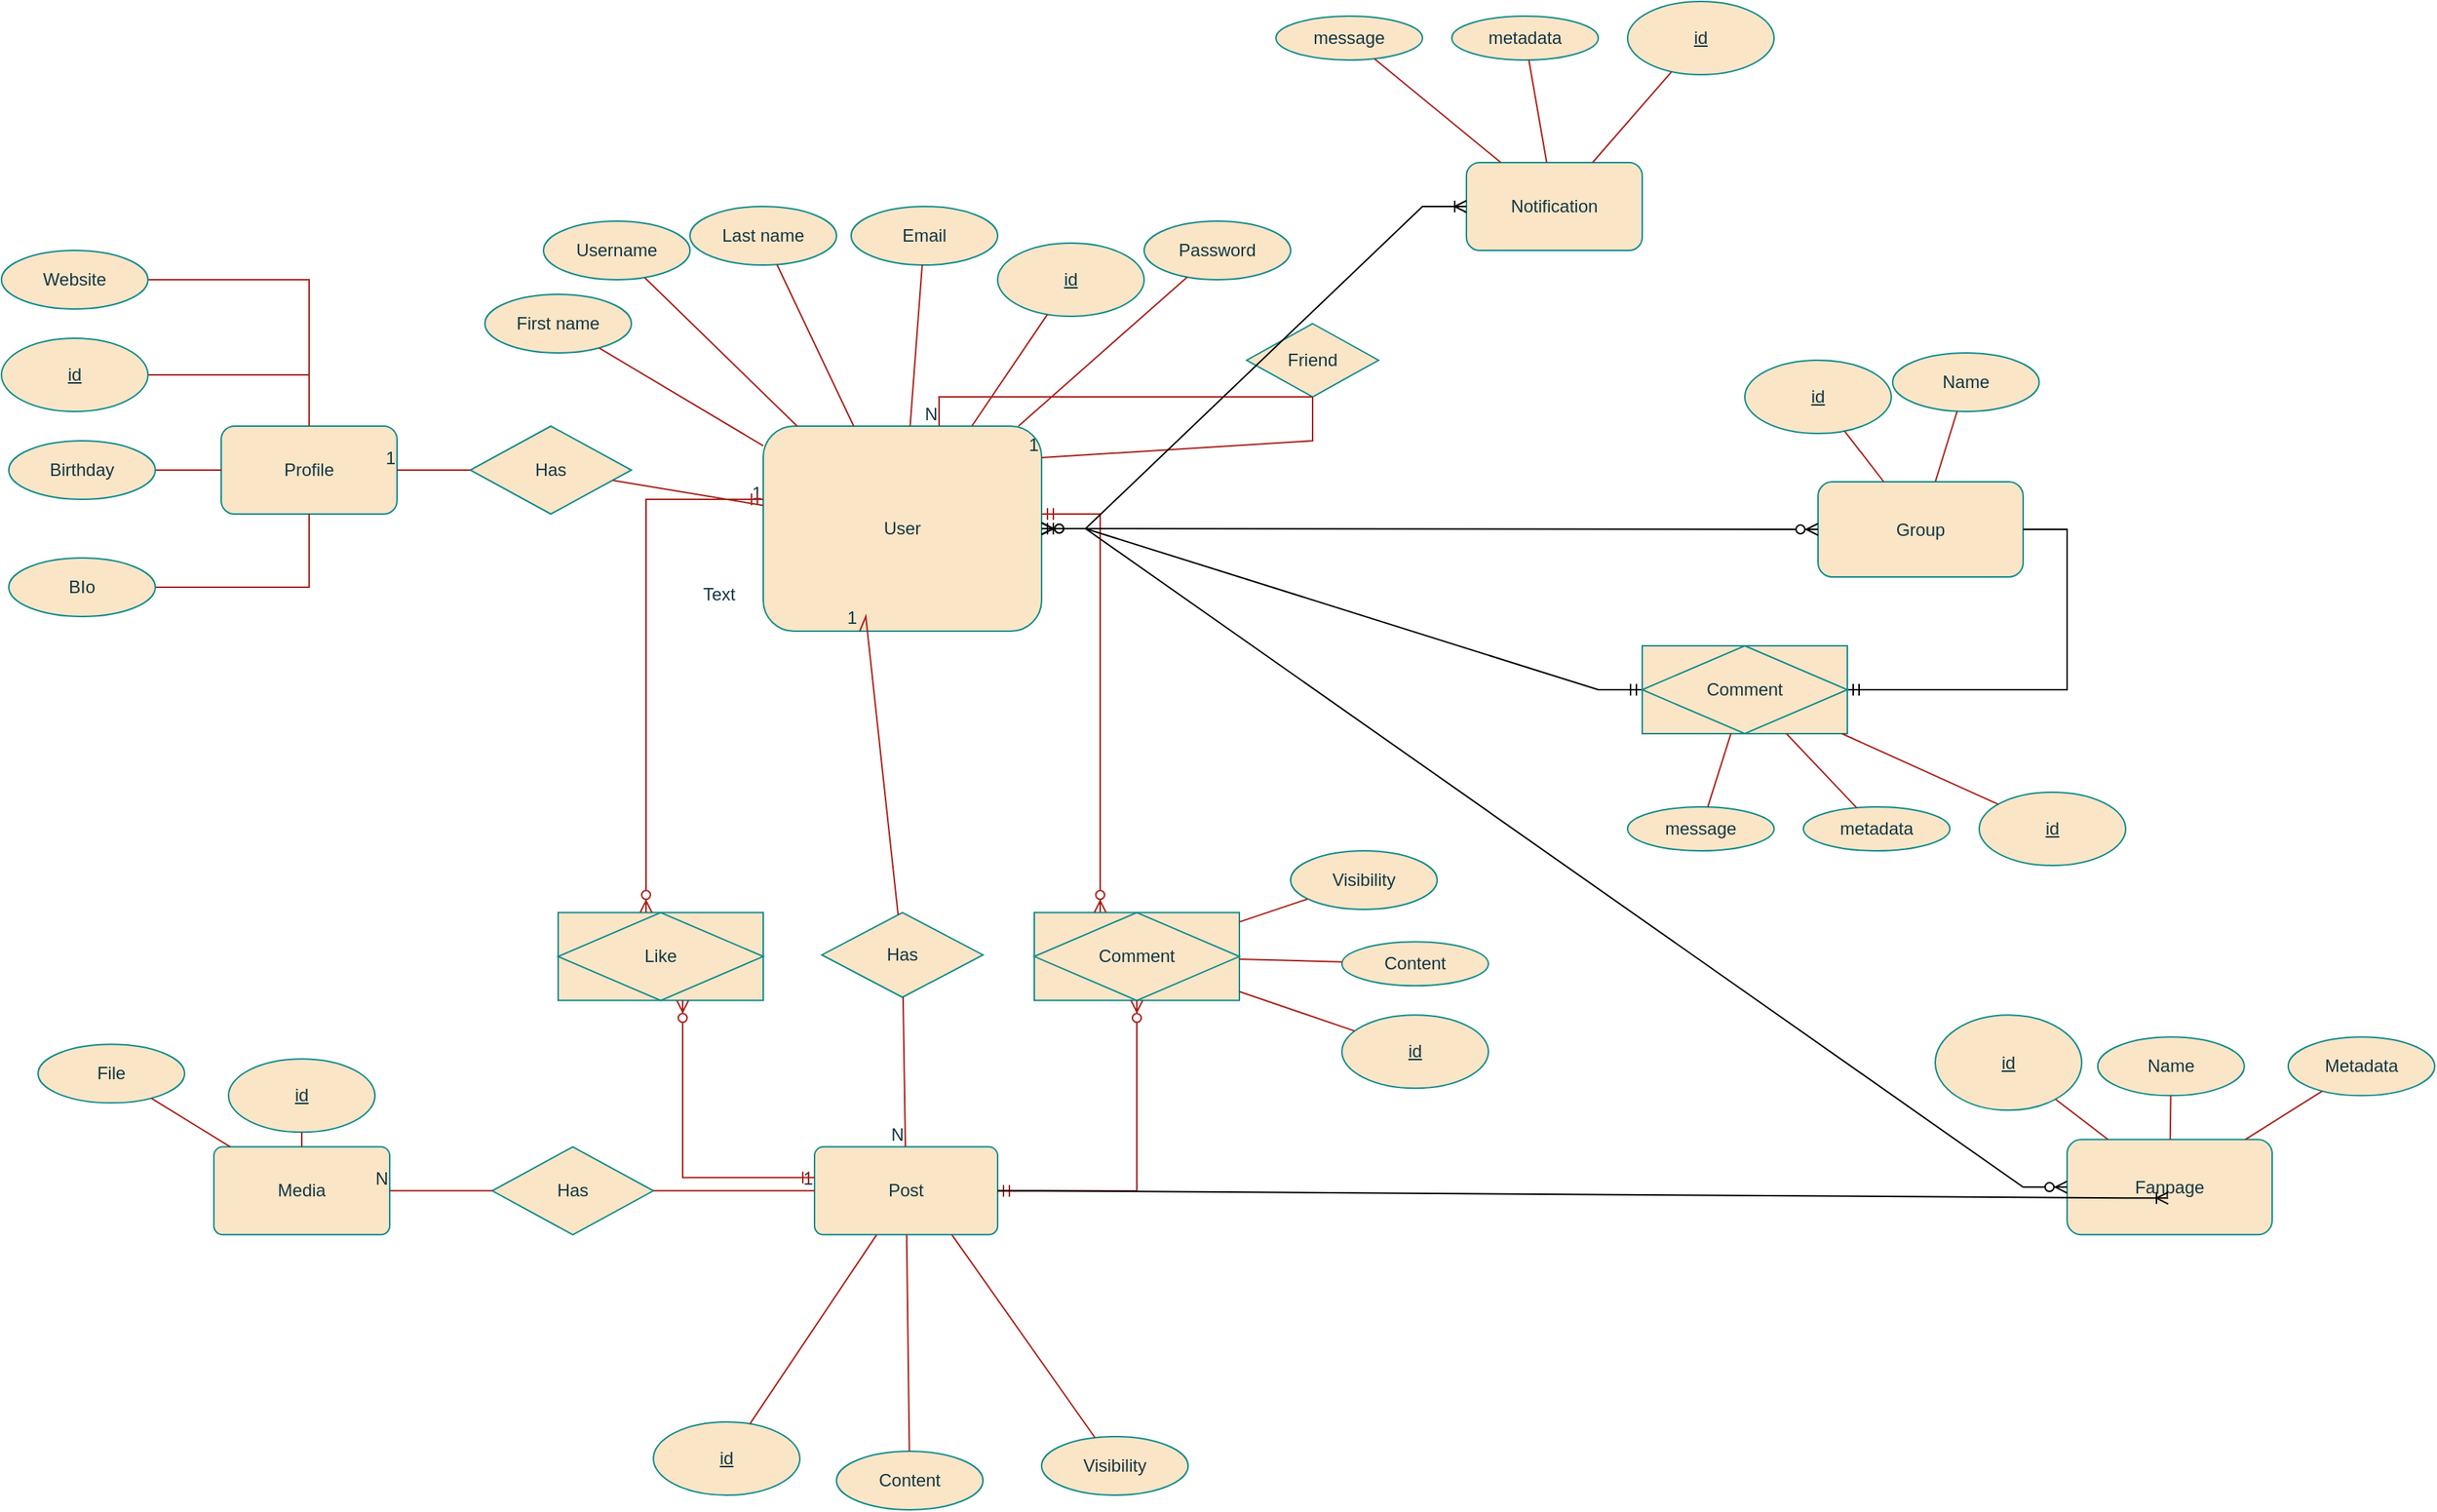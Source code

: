 <mxfile version="24.7.1" type="github">
  <diagram name="Page-1" id="OyyAvdcgK5_7pgf5Ddxh">
    <mxGraphModel dx="1720" dy="751" grid="1" gridSize="10" guides="1" tooltips="1" connect="1" arrows="1" fold="1" page="1" pageScale="1" pageWidth="850" pageHeight="1100" math="0" shadow="0">
      <root>
        <mxCell id="0" />
        <mxCell id="1" parent="0" />
        <mxCell id="GHodZ8dbwmzNHnV5Nrv1-1" value="User" style="rounded=1;whiteSpace=wrap;html=1;labelBackgroundColor=none;fillColor=#FAE5C7;strokeColor=#0F8B8D;fontColor=#143642;" parent="1" vertex="1">
          <mxGeometry x="890" y="480" width="190" height="140" as="geometry" />
        </mxCell>
        <mxCell id="GHodZ8dbwmzNHnV5Nrv1-5" value="Profile" style="rounded=1;whiteSpace=wrap;html=1;labelBackgroundColor=none;fillColor=#FAE5C7;strokeColor=#0F8B8D;fontColor=#143642;" parent="1" vertex="1">
          <mxGeometry x="520" y="480" width="120" height="60" as="geometry" />
        </mxCell>
        <mxCell id="GHodZ8dbwmzNHnV5Nrv1-9" value="Has" style="shape=rhombus;perimeter=rhombusPerimeter;whiteSpace=wrap;html=1;align=center;strokeWidth=1;labelBackgroundColor=none;fillColor=#FAE5C7;strokeColor=#0F8B8D;fontColor=#143642;" parent="1" vertex="1">
          <mxGeometry x="690" y="480" width="110" height="60" as="geometry" />
        </mxCell>
        <mxCell id="GHodZ8dbwmzNHnV5Nrv1-17" value="Post" style="rounded=1;arcSize=10;whiteSpace=wrap;html=1;align=center;labelBackgroundColor=none;fillColor=#FAE5C7;strokeColor=#0F8B8D;fontColor=#143642;" parent="1" vertex="1">
          <mxGeometry x="925" y="972.16" width="125" height="60" as="geometry" />
        </mxCell>
        <mxCell id="GHodZ8dbwmzNHnV5Nrv1-18" value="Has" style="shape=rhombus;perimeter=rhombusPerimeter;whiteSpace=wrap;html=1;align=center;strokeWidth=1;labelBackgroundColor=none;fillColor=#FAE5C7;strokeColor=#0F8B8D;fontColor=#143642;" parent="1" vertex="1">
          <mxGeometry x="930" y="812.16" width="110" height="57.84" as="geometry" />
        </mxCell>
        <mxCell id="GHodZ8dbwmzNHnV5Nrv1-19" value="" style="endArrow=none;html=1;rounded=0;labelBackgroundColor=none;strokeColor=#A8201A;fontColor=default;" parent="1" source="GHodZ8dbwmzNHnV5Nrv1-18" target="GHodZ8dbwmzNHnV5Nrv1-1" edge="1">
          <mxGeometry relative="1" as="geometry">
            <mxPoint x="810" y="660" as="sourcePoint" />
            <mxPoint x="970" y="660" as="targetPoint" />
            <Array as="points">
              <mxPoint x="960" y="610" />
            </Array>
          </mxGeometry>
        </mxCell>
        <mxCell id="GHodZ8dbwmzNHnV5Nrv1-20" value="1" style="resizable=0;html=1;whiteSpace=wrap;align=right;verticalAlign=bottom;labelBackgroundColor=none;fillColor=#FAE5C7;strokeColor=#0F8B8D;fontColor=#143642;" parent="GHodZ8dbwmzNHnV5Nrv1-19" connectable="0" vertex="1">
          <mxGeometry x="1" relative="1" as="geometry" />
        </mxCell>
        <mxCell id="GHodZ8dbwmzNHnV5Nrv1-21" value="" style="endArrow=none;html=1;rounded=0;labelBackgroundColor=none;strokeColor=#A8201A;fontColor=default;" parent="1" source="GHodZ8dbwmzNHnV5Nrv1-9" target="GHodZ8dbwmzNHnV5Nrv1-1" edge="1">
          <mxGeometry relative="1" as="geometry">
            <mxPoint x="930" y="600" as="sourcePoint" />
            <mxPoint x="930" y="550" as="targetPoint" />
          </mxGeometry>
        </mxCell>
        <mxCell id="GHodZ8dbwmzNHnV5Nrv1-22" value="1" style="resizable=0;html=1;whiteSpace=wrap;align=right;verticalAlign=bottom;labelBackgroundColor=none;fillColor=#FAE5C7;strokeColor=#0F8B8D;fontColor=#143642;" parent="GHodZ8dbwmzNHnV5Nrv1-21" connectable="0" vertex="1">
          <mxGeometry x="1" relative="1" as="geometry" />
        </mxCell>
        <mxCell id="GHodZ8dbwmzNHnV5Nrv1-23" value="" style="endArrow=none;html=1;rounded=0;labelBackgroundColor=none;strokeColor=#A8201A;fontColor=default;" parent="1" source="GHodZ8dbwmzNHnV5Nrv1-9" target="GHodZ8dbwmzNHnV5Nrv1-5" edge="1">
          <mxGeometry relative="1" as="geometry">
            <mxPoint x="810" y="520" as="sourcePoint" />
            <mxPoint x="640" y="510" as="targetPoint" />
          </mxGeometry>
        </mxCell>
        <mxCell id="GHodZ8dbwmzNHnV5Nrv1-24" value="1" style="resizable=0;html=1;whiteSpace=wrap;align=right;verticalAlign=bottom;labelBackgroundColor=none;fillColor=#FAE5C7;strokeColor=#0F8B8D;fontColor=#143642;" parent="GHodZ8dbwmzNHnV5Nrv1-23" connectable="0" vertex="1">
          <mxGeometry x="1" relative="1" as="geometry" />
        </mxCell>
        <mxCell id="GHodZ8dbwmzNHnV5Nrv1-25" value="" style="endArrow=none;html=1;rounded=0;labelBackgroundColor=none;strokeColor=#A8201A;fontColor=default;" parent="1" source="GHodZ8dbwmzNHnV5Nrv1-18" target="GHodZ8dbwmzNHnV5Nrv1-17" edge="1">
          <mxGeometry relative="1" as="geometry">
            <mxPoint x="975" y="892.16" as="sourcePoint" />
            <mxPoint x="995" y="912.16" as="targetPoint" />
          </mxGeometry>
        </mxCell>
        <mxCell id="GHodZ8dbwmzNHnV5Nrv1-26" value="N" style="resizable=0;html=1;whiteSpace=wrap;align=right;verticalAlign=bottom;labelBackgroundColor=none;fillColor=#FAE5C7;strokeColor=#0F8B8D;fontColor=#143642;" parent="GHodZ8dbwmzNHnV5Nrv1-25" connectable="0" vertex="1">
          <mxGeometry x="1" relative="1" as="geometry" />
        </mxCell>
        <mxCell id="GHodZ8dbwmzNHnV5Nrv1-35" style="rounded=0;orthogonalLoop=1;jettySize=auto;html=1;strokeColor=none;labelBackgroundColor=none;fontColor=default;" parent="1" source="GHodZ8dbwmzNHnV5Nrv1-30" target="GHodZ8dbwmzNHnV5Nrv1-5" edge="1">
          <mxGeometry relative="1" as="geometry" />
        </mxCell>
        <mxCell id="GHodZ8dbwmzNHnV5Nrv1-36" style="edgeStyle=orthogonalEdgeStyle;rounded=0;orthogonalLoop=1;jettySize=auto;html=1;shape=link;strokeColor=none;labelBackgroundColor=none;fontColor=default;" parent="1" source="GHodZ8dbwmzNHnV5Nrv1-30" target="GHodZ8dbwmzNHnV5Nrv1-5" edge="1">
          <mxGeometry relative="1" as="geometry" />
        </mxCell>
        <mxCell id="GHodZ8dbwmzNHnV5Nrv1-37" style="edgeStyle=orthogonalEdgeStyle;rounded=0;orthogonalLoop=1;jettySize=auto;html=1;curved=0;endArrow=none;endFill=0;labelBackgroundColor=none;strokeColor=#A8201A;fontColor=default;" parent="1" source="GHodZ8dbwmzNHnV5Nrv1-30" target="GHodZ8dbwmzNHnV5Nrv1-5" edge="1">
          <mxGeometry relative="1" as="geometry" />
        </mxCell>
        <mxCell id="GHodZ8dbwmzNHnV5Nrv1-30" value="Website" style="ellipse;whiteSpace=wrap;html=1;align=center;labelBackgroundColor=none;fillColor=#FAE5C7;strokeColor=#0F8B8D;fontColor=#143642;" parent="1" vertex="1">
          <mxGeometry x="370" y="360" width="100" height="40" as="geometry" />
        </mxCell>
        <mxCell id="GHodZ8dbwmzNHnV5Nrv1-41" style="edgeStyle=orthogonalEdgeStyle;rounded=0;orthogonalLoop=1;jettySize=auto;html=1;endArrow=none;endFill=0;labelBackgroundColor=none;strokeColor=#A8201A;fontColor=default;" parent="1" source="GHodZ8dbwmzNHnV5Nrv1-32" target="GHodZ8dbwmzNHnV5Nrv1-5" edge="1">
          <mxGeometry relative="1" as="geometry" />
        </mxCell>
        <mxCell id="GHodZ8dbwmzNHnV5Nrv1-32" value="BIo" style="ellipse;whiteSpace=wrap;html=1;align=center;labelBackgroundColor=none;fillColor=#FAE5C7;strokeColor=#0F8B8D;fontColor=#143642;" parent="1" vertex="1">
          <mxGeometry x="375" y="570" width="100" height="40" as="geometry" />
        </mxCell>
        <mxCell id="GHodZ8dbwmzNHnV5Nrv1-43" style="edgeStyle=orthogonalEdgeStyle;rounded=0;orthogonalLoop=1;jettySize=auto;html=1;endArrow=none;endFill=0;labelBackgroundColor=none;strokeColor=#A8201A;fontColor=default;" parent="1" source="GHodZ8dbwmzNHnV5Nrv1-33" target="GHodZ8dbwmzNHnV5Nrv1-5" edge="1">
          <mxGeometry relative="1" as="geometry" />
        </mxCell>
        <mxCell id="GHodZ8dbwmzNHnV5Nrv1-33" value="id" style="ellipse;whiteSpace=wrap;html=1;align=center;fontStyle=4;labelBackgroundColor=none;fillColor=#FAE5C7;strokeColor=#0F8B8D;fontColor=#143642;" parent="1" vertex="1">
          <mxGeometry x="370" y="420" width="100" height="50" as="geometry" />
        </mxCell>
        <mxCell id="GHodZ8dbwmzNHnV5Nrv1-40" style="edgeStyle=orthogonalEdgeStyle;rounded=0;orthogonalLoop=1;jettySize=auto;html=1;endArrow=none;endFill=0;labelBackgroundColor=none;strokeColor=#A8201A;fontColor=default;" parent="1" source="GHodZ8dbwmzNHnV5Nrv1-39" target="GHodZ8dbwmzNHnV5Nrv1-5" edge="1">
          <mxGeometry relative="1" as="geometry" />
        </mxCell>
        <mxCell id="GHodZ8dbwmzNHnV5Nrv1-39" value="Birthday" style="ellipse;whiteSpace=wrap;html=1;align=center;labelBackgroundColor=none;fillColor=#FAE5C7;strokeColor=#0F8B8D;fontColor=#143642;" parent="1" vertex="1">
          <mxGeometry x="375" y="490" width="100" height="40" as="geometry" />
        </mxCell>
        <mxCell id="GHodZ8dbwmzNHnV5Nrv1-45" value="Friend" style="shape=rhombus;perimeter=rhombusPerimeter;whiteSpace=wrap;html=1;align=center;strokeWidth=1;labelBackgroundColor=none;fillColor=#FAE5C7;strokeColor=#0F8B8D;fontColor=#143642;" parent="1" vertex="1">
          <mxGeometry x="1220" y="410" width="90" height="50" as="geometry" />
        </mxCell>
        <mxCell id="GHodZ8dbwmzNHnV5Nrv1-46" value="" style="endArrow=none;html=1;rounded=0;labelBackgroundColor=none;strokeColor=#A8201A;fontColor=default;entryX=1;entryY=0.154;entryDx=0;entryDy=0;entryPerimeter=0;" parent="1" source="GHodZ8dbwmzNHnV5Nrv1-45" target="GHodZ8dbwmzNHnV5Nrv1-1" edge="1">
          <mxGeometry relative="1" as="geometry">
            <mxPoint x="1110" y="340" as="sourcePoint" />
            <mxPoint x="930" y="550" as="targetPoint" />
            <Array as="points">
              <mxPoint x="1265" y="490" />
            </Array>
          </mxGeometry>
        </mxCell>
        <mxCell id="GHodZ8dbwmzNHnV5Nrv1-47" value="1" style="resizable=0;html=1;whiteSpace=wrap;align=right;verticalAlign=bottom;labelBackgroundColor=none;fillColor=#FAE5C7;strokeColor=#0F8B8D;fontColor=#143642;" parent="GHodZ8dbwmzNHnV5Nrv1-46" connectable="0" vertex="1">
          <mxGeometry x="1" relative="1" as="geometry" />
        </mxCell>
        <mxCell id="GHodZ8dbwmzNHnV5Nrv1-50" value="" style="endArrow=none;html=1;rounded=0;labelBackgroundColor=none;strokeColor=#A8201A;fontColor=default;edgeStyle=elbowEdgeStyle;" parent="1" source="GHodZ8dbwmzNHnV5Nrv1-45" target="GHodZ8dbwmzNHnV5Nrv1-1" edge="1">
          <mxGeometry relative="1" as="geometry">
            <mxPoint x="930" y="660" as="sourcePoint" />
            <mxPoint x="1060" y="530" as="targetPoint" />
            <Array as="points">
              <mxPoint x="1010" y="460" />
            </Array>
          </mxGeometry>
        </mxCell>
        <mxCell id="GHodZ8dbwmzNHnV5Nrv1-51" value="N" style="resizable=0;html=1;whiteSpace=wrap;align=right;verticalAlign=bottom;labelBackgroundColor=none;fillColor=#FAE5C7;strokeColor=#0F8B8D;fontColor=#143642;" parent="GHodZ8dbwmzNHnV5Nrv1-50" connectable="0" vertex="1">
          <mxGeometry x="1" relative="1" as="geometry" />
        </mxCell>
        <mxCell id="GHodZ8dbwmzNHnV5Nrv1-52" value="Email" style="ellipse;whiteSpace=wrap;html=1;align=center;labelBackgroundColor=none;fillColor=#FAE5C7;strokeColor=#0F8B8D;fontColor=#143642;" parent="1" vertex="1">
          <mxGeometry x="950" y="330" width="100" height="40" as="geometry" />
        </mxCell>
        <mxCell id="GHodZ8dbwmzNHnV5Nrv1-53" value="id" style="ellipse;whiteSpace=wrap;html=1;align=center;fontStyle=4;labelBackgroundColor=none;fillColor=#FAE5C7;strokeColor=#0F8B8D;fontColor=#143642;" parent="1" vertex="1">
          <mxGeometry x="1050" y="355" width="100" height="50" as="geometry" />
        </mxCell>
        <mxCell id="GHodZ8dbwmzNHnV5Nrv1-54" value="Username" style="ellipse;whiteSpace=wrap;html=1;align=center;labelBackgroundColor=none;fillColor=#FAE5C7;strokeColor=#0F8B8D;fontColor=#143642;" parent="1" vertex="1">
          <mxGeometry x="740" y="340" width="100" height="40" as="geometry" />
        </mxCell>
        <mxCell id="GHodZ8dbwmzNHnV5Nrv1-57" value="Last name" style="ellipse;whiteSpace=wrap;html=1;align=center;labelBackgroundColor=none;fillColor=#FAE5C7;strokeColor=#0F8B8D;fontColor=#143642;" parent="1" vertex="1">
          <mxGeometry x="840" y="330" width="100" height="40" as="geometry" />
        </mxCell>
        <mxCell id="GHodZ8dbwmzNHnV5Nrv1-58" value="First name" style="ellipse;whiteSpace=wrap;html=1;align=center;labelBackgroundColor=none;fillColor=#FAE5C7;strokeColor=#0F8B8D;fontColor=#143642;" parent="1" vertex="1">
          <mxGeometry x="700" y="390" width="100" height="40" as="geometry" />
        </mxCell>
        <mxCell id="GHodZ8dbwmzNHnV5Nrv1-59" value="Password" style="ellipse;whiteSpace=wrap;html=1;align=center;labelBackgroundColor=none;fillColor=#FAE5C7;strokeColor=#0F8B8D;fontColor=#143642;" parent="1" vertex="1">
          <mxGeometry x="1150" y="340" width="100" height="40" as="geometry" />
        </mxCell>
        <mxCell id="GHodZ8dbwmzNHnV5Nrv1-61" value="" style="endArrow=none;html=1;rounded=0;strokeColor=#A8201A;fontColor=#143642;fillColor=#FAE5C7;" parent="1" source="GHodZ8dbwmzNHnV5Nrv1-1" target="GHodZ8dbwmzNHnV5Nrv1-59" edge="1">
          <mxGeometry relative="1" as="geometry">
            <mxPoint x="780" y="580" as="sourcePoint" />
            <mxPoint x="940" y="580" as="targetPoint" />
          </mxGeometry>
        </mxCell>
        <mxCell id="GHodZ8dbwmzNHnV5Nrv1-62" value="" style="endArrow=none;html=1;rounded=0;strokeColor=#A8201A;fontColor=#143642;fillColor=#FAE5C7;" parent="1" source="GHodZ8dbwmzNHnV5Nrv1-1" target="GHodZ8dbwmzNHnV5Nrv1-53" edge="1">
          <mxGeometry relative="1" as="geometry">
            <mxPoint x="1008" y="490" as="sourcePoint" />
            <mxPoint x="1030" y="360" as="targetPoint" />
          </mxGeometry>
        </mxCell>
        <mxCell id="GHodZ8dbwmzNHnV5Nrv1-63" value="" style="endArrow=none;html=1;rounded=0;strokeColor=#A8201A;fontColor=#143642;fillColor=#FAE5C7;" parent="1" source="GHodZ8dbwmzNHnV5Nrv1-1" target="GHodZ8dbwmzNHnV5Nrv1-57" edge="1">
          <mxGeometry relative="1" as="geometry">
            <mxPoint x="982" y="490" as="sourcePoint" />
            <mxPoint x="1021" y="385" as="targetPoint" />
          </mxGeometry>
        </mxCell>
        <mxCell id="GHodZ8dbwmzNHnV5Nrv1-64" value="" style="endArrow=none;html=1;rounded=0;strokeColor=#A8201A;fontColor=#143642;fillColor=#FAE5C7;" parent="1" source="GHodZ8dbwmzNHnV5Nrv1-1" target="GHodZ8dbwmzNHnV5Nrv1-52" edge="1">
          <mxGeometry relative="1" as="geometry">
            <mxPoint x="992" y="500" as="sourcePoint" />
            <mxPoint x="1031" y="395" as="targetPoint" />
          </mxGeometry>
        </mxCell>
        <mxCell id="GHodZ8dbwmzNHnV5Nrv1-65" value="" style="endArrow=none;html=1;rounded=0;strokeColor=#A8201A;fontColor=#143642;fillColor=#FAE5C7;" parent="1" source="GHodZ8dbwmzNHnV5Nrv1-1" target="GHodZ8dbwmzNHnV5Nrv1-54" edge="1">
          <mxGeometry relative="1" as="geometry">
            <mxPoint x="1002" y="510" as="sourcePoint" />
            <mxPoint x="1041" y="405" as="targetPoint" />
          </mxGeometry>
        </mxCell>
        <mxCell id="GHodZ8dbwmzNHnV5Nrv1-67" value="" style="endArrow=none;html=1;rounded=0;strokeColor=#A8201A;fontColor=#143642;fillColor=#FAE5C7;" parent="1" source="GHodZ8dbwmzNHnV5Nrv1-1" target="GHodZ8dbwmzNHnV5Nrv1-58" edge="1">
          <mxGeometry relative="1" as="geometry">
            <mxPoint x="938" y="490" as="sourcePoint" />
            <mxPoint x="758" y="309" as="targetPoint" />
          </mxGeometry>
        </mxCell>
        <mxCell id="GHodZ8dbwmzNHnV5Nrv1-68" value="id" style="ellipse;whiteSpace=wrap;html=1;align=center;fontStyle=4;labelBackgroundColor=none;fillColor=#FAE5C7;strokeColor=#0F8B8D;fontColor=#143642;" parent="1" vertex="1">
          <mxGeometry x="815" y="1160" width="100" height="50" as="geometry" />
        </mxCell>
        <mxCell id="GHodZ8dbwmzNHnV5Nrv1-69" value="" style="endArrow=none;html=1;rounded=0;strokeColor=#A8201A;fontColor=#143642;fillColor=#FAE5C7;" parent="1" source="GHodZ8dbwmzNHnV5Nrv1-17" target="GHodZ8dbwmzNHnV5Nrv1-68" edge="1">
          <mxGeometry relative="1" as="geometry">
            <mxPoint x="1029" y="742.16" as="sourcePoint" />
            <mxPoint x="900.457" y="1075.643" as="targetPoint" />
          </mxGeometry>
        </mxCell>
        <mxCell id="GHodZ8dbwmzNHnV5Nrv1-71" value="Content" style="ellipse;whiteSpace=wrap;html=1;align=center;labelBackgroundColor=none;fillColor=#FAE5C7;strokeColor=#0F8B8D;fontColor=#143642;" parent="1" vertex="1">
          <mxGeometry x="940" y="1180" width="100" height="40" as="geometry" />
        </mxCell>
        <mxCell id="GHodZ8dbwmzNHnV5Nrv1-72" value="Visibility" style="ellipse;whiteSpace=wrap;html=1;align=center;labelBackgroundColor=none;fillColor=#FAE5C7;strokeColor=#0F8B8D;fontColor=#143642;" parent="1" vertex="1">
          <mxGeometry x="1080" y="1170" width="100" height="40" as="geometry" />
        </mxCell>
        <mxCell id="GHodZ8dbwmzNHnV5Nrv1-73" value="Media" style="rounded=1;arcSize=10;whiteSpace=wrap;html=1;align=center;strokeColor=#0F8B8D;fontColor=#143642;fillColor=#FAE5C7;" parent="1" vertex="1">
          <mxGeometry x="515" y="972.16" width="120" height="60" as="geometry" />
        </mxCell>
        <mxCell id="GHodZ8dbwmzNHnV5Nrv1-75" value="Has" style="shape=rhombus;perimeter=rhombusPerimeter;whiteSpace=wrap;html=1;align=center;strokeWidth=1;labelBackgroundColor=none;fillColor=#FAE5C7;strokeColor=#0F8B8D;fontColor=#143642;" parent="1" vertex="1">
          <mxGeometry x="705" y="972.16" width="110" height="60" as="geometry" />
        </mxCell>
        <mxCell id="GHodZ8dbwmzNHnV5Nrv1-77" value="" style="endArrow=none;html=1;rounded=0;labelBackgroundColor=none;strokeColor=#A8201A;fontColor=default;" parent="1" source="GHodZ8dbwmzNHnV5Nrv1-75" target="GHodZ8dbwmzNHnV5Nrv1-17" edge="1">
          <mxGeometry relative="1" as="geometry">
            <mxPoint x="834" y="773.16" as="sourcePoint" />
            <mxPoint x="925" y="774.16" as="targetPoint" />
          </mxGeometry>
        </mxCell>
        <mxCell id="GHodZ8dbwmzNHnV5Nrv1-78" value="1" style="resizable=0;html=1;whiteSpace=wrap;align=right;verticalAlign=bottom;labelBackgroundColor=none;fillColor=#FAE5C7;strokeColor=#0F8B8D;fontColor=#143642;" parent="GHodZ8dbwmzNHnV5Nrv1-77" connectable="0" vertex="1">
          <mxGeometry x="1" relative="1" as="geometry" />
        </mxCell>
        <mxCell id="GHodZ8dbwmzNHnV5Nrv1-79" value="" style="endArrow=none;html=1;rounded=0;labelBackgroundColor=none;strokeColor=#A8201A;fontColor=default;" parent="1" source="GHodZ8dbwmzNHnV5Nrv1-75" target="GHodZ8dbwmzNHnV5Nrv1-73" edge="1">
          <mxGeometry relative="1" as="geometry">
            <mxPoint x="995" y="922.16" as="sourcePoint" />
            <mxPoint x="995" y="992.16" as="targetPoint" />
          </mxGeometry>
        </mxCell>
        <mxCell id="GHodZ8dbwmzNHnV5Nrv1-80" value="N" style="resizable=0;html=1;whiteSpace=wrap;align=right;verticalAlign=bottom;labelBackgroundColor=none;fillColor=#FAE5C7;strokeColor=#0F8B8D;fontColor=#143642;" parent="GHodZ8dbwmzNHnV5Nrv1-79" connectable="0" vertex="1">
          <mxGeometry x="1" relative="1" as="geometry" />
        </mxCell>
        <mxCell id="GHodZ8dbwmzNHnV5Nrv1-81" value="File" style="ellipse;whiteSpace=wrap;html=1;align=center;strokeColor=#0F8B8D;fontColor=#143642;fillColor=#FAE5C7;" parent="1" vertex="1">
          <mxGeometry x="395" y="902.16" width="100" height="40" as="geometry" />
        </mxCell>
        <mxCell id="GHodZ8dbwmzNHnV5Nrv1-83" value="" style="endArrow=none;html=1;rounded=0;strokeColor=#A8201A;fontColor=#143642;fillColor=#FAE5C7;" parent="1" source="GHodZ8dbwmzNHnV5Nrv1-73" target="GHodZ8dbwmzNHnV5Nrv1-81" edge="1">
          <mxGeometry relative="1" as="geometry">
            <mxPoint x="805" y="1062.16" as="sourcePoint" />
            <mxPoint x="493.21" y="953.673" as="targetPoint" />
          </mxGeometry>
        </mxCell>
        <mxCell id="GHodZ8dbwmzNHnV5Nrv1-86" value="id" style="ellipse;whiteSpace=wrap;html=1;align=center;fontStyle=4;labelBackgroundColor=none;fillColor=#FAE5C7;strokeColor=#0F8B8D;fontColor=#143642;" parent="1" vertex="1">
          <mxGeometry x="525" y="912.16" width="100" height="50" as="geometry" />
        </mxCell>
        <mxCell id="GHodZ8dbwmzNHnV5Nrv1-87" value="" style="endArrow=none;html=1;rounded=0;strokeColor=#A8201A;fontColor=#143642;fillColor=#FAE5C7;" parent="1" source="GHodZ8dbwmzNHnV5Nrv1-73" target="GHodZ8dbwmzNHnV5Nrv1-86" edge="1">
          <mxGeometry relative="1" as="geometry">
            <mxPoint x="700" y="992.16" as="sourcePoint" />
            <mxPoint x="588" y="862.16" as="targetPoint" />
          </mxGeometry>
        </mxCell>
        <mxCell id="GHodZ8dbwmzNHnV5Nrv1-89" value="" style="endArrow=none;html=1;rounded=0;strokeColor=#A8201A;fontColor=#143642;fillColor=#FAE5C7;entryX=0.75;entryY=1;entryDx=0;entryDy=0;" parent="1" source="GHodZ8dbwmzNHnV5Nrv1-72" target="GHodZ8dbwmzNHnV5Nrv1-17" edge="1">
          <mxGeometry relative="1" as="geometry">
            <mxPoint x="1082.916" y="1084.217" as="sourcePoint" />
            <mxPoint x="1050" y="1022.16" as="targetPoint" />
          </mxGeometry>
        </mxCell>
        <mxCell id="GHodZ8dbwmzNHnV5Nrv1-96" value="Comment" style="shape=associativeEntity;whiteSpace=wrap;html=1;align=center;strokeColor=#0F8B8D;fontColor=#143642;fillColor=#FAE5C7;" parent="1" vertex="1">
          <mxGeometry x="1075" y="812.16" width="140" height="60" as="geometry" />
        </mxCell>
        <mxCell id="GHodZ8dbwmzNHnV5Nrv1-105" value="" style="edgeStyle=orthogonalEdgeStyle;fontSize=12;html=1;endArrow=ERzeroToMany;startArrow=ERmandOne;rounded=0;strokeColor=#A8201A;fontColor=#143642;fillColor=#FAE5C7;" parent="1" source="GHodZ8dbwmzNHnV5Nrv1-1" target="GHodZ8dbwmzNHnV5Nrv1-96" edge="1">
          <mxGeometry width="100" height="100" relative="1" as="geometry">
            <mxPoint x="980" y="830" as="sourcePoint" />
            <mxPoint x="1080" y="730" as="targetPoint" />
            <Array as="points">
              <mxPoint x="1120" y="540" />
            </Array>
          </mxGeometry>
        </mxCell>
        <mxCell id="GHodZ8dbwmzNHnV5Nrv1-106" value="" style="edgeStyle=orthogonalEdgeStyle;fontSize=12;html=1;endArrow=ERzeroToMany;startArrow=ERmandOne;rounded=0;strokeColor=#A8201A;fontColor=#143642;fillColor=#FAE5C7;" parent="1" source="GHodZ8dbwmzNHnV5Nrv1-17" target="GHodZ8dbwmzNHnV5Nrv1-96" edge="1">
          <mxGeometry width="100" height="100" relative="1" as="geometry">
            <mxPoint x="1215" y="1102.16" as="sourcePoint" />
            <mxPoint x="1280" y="892.16" as="targetPoint" />
          </mxGeometry>
        </mxCell>
        <mxCell id="GHodZ8dbwmzNHnV5Nrv1-107" value="Visibility" style="ellipse;whiteSpace=wrap;html=1;align=center;labelBackgroundColor=none;fillColor=#FAE5C7;strokeColor=#0F8B8D;fontColor=#143642;" parent="1" vertex="1">
          <mxGeometry x="1250" y="770" width="100" height="40" as="geometry" />
        </mxCell>
        <mxCell id="GHodZ8dbwmzNHnV5Nrv1-108" value="Content" style="ellipse;whiteSpace=wrap;html=1;align=center;labelBackgroundColor=none;fillColor=#FAE5C7;strokeColor=#0F8B8D;fontColor=#143642;" parent="1" vertex="1">
          <mxGeometry x="1285" y="832.16" width="100" height="30" as="geometry" />
        </mxCell>
        <mxCell id="GHodZ8dbwmzNHnV5Nrv1-109" value="id" style="ellipse;whiteSpace=wrap;html=1;align=center;fontStyle=4;labelBackgroundColor=none;fillColor=#FAE5C7;strokeColor=#0F8B8D;fontColor=#143642;" parent="1" vertex="1">
          <mxGeometry x="1285" y="882.16" width="100" height="50" as="geometry" />
        </mxCell>
        <mxCell id="GHodZ8dbwmzNHnV5Nrv1-110" value="" style="endArrow=none;html=1;rounded=0;strokeColor=#A8201A;fontColor=#143642;fillColor=#FAE5C7;" parent="1" source="GHodZ8dbwmzNHnV5Nrv1-96" target="GHodZ8dbwmzNHnV5Nrv1-109" edge="1">
          <mxGeometry relative="1" as="geometry">
            <mxPoint x="962" y="1042.16" as="sourcePoint" />
            <mxPoint x="910" y="1085.16" as="targetPoint" />
          </mxGeometry>
        </mxCell>
        <mxCell id="GHodZ8dbwmzNHnV5Nrv1-111" value="" style="endArrow=none;html=1;rounded=0;strokeColor=#A8201A;fontColor=#143642;fillColor=#FAE5C7;" parent="1" source="GHodZ8dbwmzNHnV5Nrv1-96" target="GHodZ8dbwmzNHnV5Nrv1-108" edge="1">
          <mxGeometry relative="1" as="geometry">
            <mxPoint x="1219" y="882.16" as="sourcePoint" />
            <mxPoint x="1299" y="920.16" as="targetPoint" />
          </mxGeometry>
        </mxCell>
        <mxCell id="GHodZ8dbwmzNHnV5Nrv1-112" style="edgeStyle=orthogonalEdgeStyle;rounded=0;orthogonalLoop=1;jettySize=auto;html=1;exitX=0.5;exitY=1;exitDx=0;exitDy=0;strokeColor=#A8201A;fontColor=#143642;fillColor=#FAE5C7;" parent="1" source="GHodZ8dbwmzNHnV5Nrv1-108" target="GHodZ8dbwmzNHnV5Nrv1-108" edge="1">
          <mxGeometry relative="1" as="geometry" />
        </mxCell>
        <mxCell id="GHodZ8dbwmzNHnV5Nrv1-113" value="" style="endArrow=none;html=1;rounded=0;strokeColor=#A8201A;fontColor=#143642;fillColor=#FAE5C7;" parent="1" source="GHodZ8dbwmzNHnV5Nrv1-96" target="GHodZ8dbwmzNHnV5Nrv1-107" edge="1">
          <mxGeometry relative="1" as="geometry">
            <mxPoint x="1219" y="792.16" as="sourcePoint" />
            <mxPoint x="1312.385" y="709.997" as="targetPoint" />
          </mxGeometry>
        </mxCell>
        <mxCell id="GHodZ8dbwmzNHnV5Nrv1-114" value="Like" style="shape=associativeEntity;whiteSpace=wrap;html=1;align=center;strokeColor=#0F8B8D;fontColor=#143642;fillColor=#FAE5C7;" parent="1" vertex="1">
          <mxGeometry x="750" y="812.16" width="140" height="60" as="geometry" />
        </mxCell>
        <mxCell id="GHodZ8dbwmzNHnV5Nrv1-115" value="" style="edgeStyle=orthogonalEdgeStyle;fontSize=12;html=1;endArrow=ERzeroToMany;startArrow=ERmandOne;rounded=0;strokeColor=#A8201A;fontColor=#143642;fillColor=#FAE5C7;" parent="1" source="GHodZ8dbwmzNHnV5Nrv1-1" target="GHodZ8dbwmzNHnV5Nrv1-114" edge="1">
          <mxGeometry width="100" height="100" relative="1" as="geometry">
            <mxPoint x="1040" y="550" as="sourcePoint" />
            <mxPoint x="1130" y="680" as="targetPoint" />
            <Array as="points">
              <mxPoint x="810" y="530" />
            </Array>
          </mxGeometry>
        </mxCell>
        <mxCell id="GHodZ8dbwmzNHnV5Nrv1-116" value="" style="edgeStyle=orthogonalEdgeStyle;fontSize=12;html=1;endArrow=ERzeroToMany;startArrow=ERmandOne;rounded=0;strokeColor=#A8201A;fontColor=#143642;fillColor=#FAE5C7;" parent="1" source="GHodZ8dbwmzNHnV5Nrv1-17" target="GHodZ8dbwmzNHnV5Nrv1-114" edge="1">
          <mxGeometry width="100" height="100" relative="1" as="geometry">
            <mxPoint x="925" y="991.66" as="sourcePoint" />
            <mxPoint x="830" y="821.66" as="targetPoint" />
            <Array as="points">
              <mxPoint x="835" y="993.16" />
            </Array>
          </mxGeometry>
        </mxCell>
        <mxCell id="GHodZ8dbwmzNHnV5Nrv1-119" value="Text" style="text;html=1;align=center;verticalAlign=middle;whiteSpace=wrap;rounded=0;fontColor=#143642;" parent="1" vertex="1">
          <mxGeometry x="830" y="580" width="60" height="30" as="geometry" />
        </mxCell>
        <mxCell id="jc99RZeMaBf-rjobbobk-1" value="Group" style="rounded=1;whiteSpace=wrap;html=1;labelBackgroundColor=none;fillColor=#FAE5C7;strokeColor=#0F8B8D;fontColor=#143642;" vertex="1" parent="1">
          <mxGeometry x="1610" y="518" width="140" height="65" as="geometry" />
        </mxCell>
        <mxCell id="jc99RZeMaBf-rjobbobk-3" value="" style="edgeStyle=entityRelationEdgeStyle;fontSize=12;html=1;endArrow=ERzeroToMany;endFill=1;startArrow=ERzeroToMany;rounded=0;" edge="1" parent="1" source="GHodZ8dbwmzNHnV5Nrv1-1" target="jc99RZeMaBf-rjobbobk-1">
          <mxGeometry width="100" height="100" relative="1" as="geometry">
            <mxPoint x="910" y="780" as="sourcePoint" />
            <mxPoint x="1010" y="680" as="targetPoint" />
          </mxGeometry>
        </mxCell>
        <mxCell id="jc99RZeMaBf-rjobbobk-4" value="Name" style="ellipse;whiteSpace=wrap;html=1;align=center;labelBackgroundColor=none;fillColor=#FAE5C7;strokeColor=#0F8B8D;fontColor=#143642;" vertex="1" parent="1">
          <mxGeometry x="1660.94" y="430" width="100" height="40" as="geometry" />
        </mxCell>
        <mxCell id="jc99RZeMaBf-rjobbobk-5" value="id" style="ellipse;whiteSpace=wrap;html=1;align=center;fontStyle=4;labelBackgroundColor=none;fillColor=#FAE5C7;strokeColor=#0F8B8D;fontColor=#143642;" vertex="1" parent="1">
          <mxGeometry x="1560" y="435" width="100" height="50" as="geometry" />
        </mxCell>
        <mxCell id="jc99RZeMaBf-rjobbobk-10" value="" style="endArrow=none;html=1;rounded=0;strokeColor=#A8201A;fontColor=#143642;fillColor=#FAE5C7;" edge="1" parent="1" source="jc99RZeMaBf-rjobbobk-1" target="jc99RZeMaBf-rjobbobk-5">
          <mxGeometry relative="1" as="geometry">
            <mxPoint x="904.94" y="490" as="sourcePoint" />
            <mxPoint x="1380.002" y="430.343" as="targetPoint" />
          </mxGeometry>
        </mxCell>
        <mxCell id="jc99RZeMaBf-rjobbobk-11" value="" style="endArrow=none;html=1;rounded=0;strokeColor=#A8201A;fontColor=#143642;fillColor=#FAE5C7;" edge="1" parent="1" source="jc99RZeMaBf-rjobbobk-1" target="jc99RZeMaBf-rjobbobk-4">
          <mxGeometry relative="1" as="geometry">
            <mxPoint x="1469.94" y="490" as="sourcePoint" />
            <mxPoint x="1391.94" y="440" as="targetPoint" />
          </mxGeometry>
        </mxCell>
        <mxCell id="jc99RZeMaBf-rjobbobk-14" value="Fanpage" style="rounded=1;whiteSpace=wrap;html=1;labelBackgroundColor=none;fillColor=#FAE5C7;strokeColor=#0F8B8D;fontColor=#143642;" vertex="1" parent="1">
          <mxGeometry x="1780" y="967.16" width="140" height="65" as="geometry" />
        </mxCell>
        <mxCell id="jc99RZeMaBf-rjobbobk-20" value="" style="edgeStyle=entityRelationEdgeStyle;fontSize=12;html=1;endArrow=ERzeroToMany;endFill=1;startArrow=ERzeroToMany;rounded=0;" edge="1" parent="1" source="GHodZ8dbwmzNHnV5Nrv1-1" target="jc99RZeMaBf-rjobbobk-14">
          <mxGeometry width="100" height="100" relative="1" as="geometry">
            <mxPoint x="1090" y="560" as="sourcePoint" />
            <mxPoint x="1491" y="561" as="targetPoint" />
            <Array as="points">
              <mxPoint x="980" y="570" />
              <mxPoint x="1290" y="680" />
              <mxPoint x="1060" y="703" />
            </Array>
          </mxGeometry>
        </mxCell>
        <mxCell id="jc99RZeMaBf-rjobbobk-23" value="" style="endArrow=none;html=1;rounded=0;strokeColor=#A8201A;fontColor=#143642;fillColor=#FAE5C7;" edge="1" parent="1" source="GHodZ8dbwmzNHnV5Nrv1-17" target="GHodZ8dbwmzNHnV5Nrv1-71">
          <mxGeometry relative="1" as="geometry">
            <mxPoint x="977" y="1042" as="sourcePoint" />
            <mxPoint x="891" y="1171" as="targetPoint" />
          </mxGeometry>
        </mxCell>
        <mxCell id="jc99RZeMaBf-rjobbobk-26" value="Metadata" style="ellipse;whiteSpace=wrap;html=1;align=center;labelBackgroundColor=none;fillColor=#FAE5C7;strokeColor=#0F8B8D;fontColor=#143642;" vertex="1" parent="1">
          <mxGeometry x="1930.94" y="897.16" width="100" height="40" as="geometry" />
        </mxCell>
        <mxCell id="jc99RZeMaBf-rjobbobk-32" value="" style="endArrow=none;html=1;rounded=0;strokeColor=#A8201A;fontColor=#143642;fillColor=#FAE5C7;" edge="1" parent="1" source="jc99RZeMaBf-rjobbobk-26" target="jc99RZeMaBf-rjobbobk-14">
          <mxGeometry relative="1" as="geometry">
            <mxPoint x="1225" y="829" as="sourcePoint" />
            <mxPoint x="1272" y="813" as="targetPoint" />
          </mxGeometry>
        </mxCell>
        <mxCell id="jc99RZeMaBf-rjobbobk-33" value="Name" style="ellipse;whiteSpace=wrap;html=1;align=center;labelBackgroundColor=none;fillColor=#FAE5C7;strokeColor=#0F8B8D;fontColor=#143642;" vertex="1" parent="1">
          <mxGeometry x="1800.94" y="897.16" width="100" height="40" as="geometry" />
        </mxCell>
        <mxCell id="jc99RZeMaBf-rjobbobk-34" value="id" style="ellipse;whiteSpace=wrap;html=1;align=center;fontStyle=4;labelBackgroundColor=none;fillColor=#FAE5C7;strokeColor=#0F8B8D;fontColor=#143642;" vertex="1" parent="1">
          <mxGeometry x="1690" y="882.16" width="100" height="65" as="geometry" />
        </mxCell>
        <mxCell id="jc99RZeMaBf-rjobbobk-35" value="" style="endArrow=none;html=1;rounded=0;strokeColor=#A8201A;fontColor=#143642;fillColor=#FAE5C7;" edge="1" parent="1" source="jc99RZeMaBf-rjobbobk-33" target="jc99RZeMaBf-rjobbobk-14">
          <mxGeometry relative="1" as="geometry">
            <mxPoint x="1521" y="528" as="sourcePoint" />
            <mxPoint x="1416" y="441" as="targetPoint" />
          </mxGeometry>
        </mxCell>
        <mxCell id="jc99RZeMaBf-rjobbobk-36" value="" style="endArrow=none;html=1;rounded=0;strokeColor=#A8201A;fontColor=#143642;fillColor=#FAE5C7;" edge="1" parent="1" source="jc99RZeMaBf-rjobbobk-34" target="jc99RZeMaBf-rjobbobk-14">
          <mxGeometry relative="1" as="geometry">
            <mxPoint x="1536" y="740" as="sourcePoint" />
            <mxPoint x="1551" y="695" as="targetPoint" />
          </mxGeometry>
        </mxCell>
        <mxCell id="jc99RZeMaBf-rjobbobk-38" value="" style="edgeStyle=entityRelationEdgeStyle;fontSize=12;html=1;endArrow=ERoneToMany;rounded=0;entryX=0.493;entryY=0.615;entryDx=0;entryDy=0;entryPerimeter=0;" edge="1" parent="1" source="GHodZ8dbwmzNHnV5Nrv1-17" target="jc99RZeMaBf-rjobbobk-14">
          <mxGeometry width="100" height="100" relative="1" as="geometry">
            <mxPoint x="1250" y="940" as="sourcePoint" />
            <mxPoint x="1350" y="840" as="targetPoint" />
            <Array as="points">
              <mxPoint x="1550" y="1020" />
              <mxPoint x="1539" y="1050" />
              <mxPoint x="1509" y="1030" />
            </Array>
          </mxGeometry>
        </mxCell>
        <mxCell id="jc99RZeMaBf-rjobbobk-39" value="" style="edgeStyle=entityRelationEdgeStyle;fontSize=12;html=1;endArrow=ERmandOne;startArrow=ERmandOne;rounded=0;" edge="1" parent="1" source="GHodZ8dbwmzNHnV5Nrv1-1" target="jc99RZeMaBf-rjobbobk-41">
          <mxGeometry width="100" height="100" relative="1" as="geometry">
            <mxPoint x="1480" y="850" as="sourcePoint" />
            <mxPoint x="1350" y="642.5" as="targetPoint" />
            <Array as="points">
              <mxPoint x="1250" y="710" />
            </Array>
          </mxGeometry>
        </mxCell>
        <mxCell id="jc99RZeMaBf-rjobbobk-40" value="" style="edgeStyle=entityRelationEdgeStyle;fontSize=12;html=1;endArrow=ERmandOne;rounded=0;" edge="1" parent="1" source="jc99RZeMaBf-rjobbobk-1" target="jc99RZeMaBf-rjobbobk-41">
          <mxGeometry width="100" height="100" relative="1" as="geometry">
            <mxPoint x="1480" y="730" as="sourcePoint" />
            <mxPoint x="1490" y="642.5" as="targetPoint" />
            <Array as="points">
              <mxPoint x="1630" y="643" />
              <mxPoint x="1650" y="650" />
            </Array>
          </mxGeometry>
        </mxCell>
        <mxCell id="jc99RZeMaBf-rjobbobk-41" value="Comment" style="shape=associativeEntity;whiteSpace=wrap;html=1;align=center;strokeColor=#0F8B8D;fontColor=#143642;fillColor=#FAE5C7;" vertex="1" parent="1">
          <mxGeometry x="1490" y="630" width="140" height="60" as="geometry" />
        </mxCell>
        <mxCell id="jc99RZeMaBf-rjobbobk-42" value="id" style="ellipse;whiteSpace=wrap;html=1;align=center;fontStyle=4;labelBackgroundColor=none;fillColor=#FAE5C7;strokeColor=#0F8B8D;fontColor=#143642;" vertex="1" parent="1">
          <mxGeometry x="1720" y="730" width="100" height="50" as="geometry" />
        </mxCell>
        <mxCell id="jc99RZeMaBf-rjobbobk-50" value="metadata" style="ellipse;whiteSpace=wrap;html=1;align=center;labelBackgroundColor=none;fillColor=#FAE5C7;strokeColor=#0F8B8D;fontColor=#143642;" vertex="1" parent="1">
          <mxGeometry x="1600" y="740" width="100" height="30" as="geometry" />
        </mxCell>
        <mxCell id="jc99RZeMaBf-rjobbobk-52" value="" style="endArrow=none;html=1;rounded=0;strokeColor=#A8201A;fontColor=#143642;fillColor=#FAE5C7;" edge="1" parent="1" source="jc99RZeMaBf-rjobbobk-41" target="jc99RZeMaBf-rjobbobk-50">
          <mxGeometry relative="1" as="geometry">
            <mxPoint x="1782" y="950" as="sourcePoint" />
            <mxPoint x="1818" y="977" as="targetPoint" />
          </mxGeometry>
        </mxCell>
        <mxCell id="jc99RZeMaBf-rjobbobk-53" value="" style="endArrow=none;html=1;rounded=0;strokeColor=#A8201A;fontColor=#143642;fillColor=#FAE5C7;" edge="1" parent="1" source="jc99RZeMaBf-rjobbobk-41" target="jc99RZeMaBf-rjobbobk-42">
          <mxGeometry relative="1" as="geometry">
            <mxPoint x="1476" y="690" as="sourcePoint" />
            <mxPoint x="1492" y="720" as="targetPoint" />
          </mxGeometry>
        </mxCell>
        <mxCell id="jc99RZeMaBf-rjobbobk-54" value="message" style="ellipse;whiteSpace=wrap;html=1;align=center;labelBackgroundColor=none;fillColor=#FAE5C7;strokeColor=#0F8B8D;fontColor=#143642;" vertex="1" parent="1">
          <mxGeometry x="1480" y="740" width="100" height="30" as="geometry" />
        </mxCell>
        <mxCell id="jc99RZeMaBf-rjobbobk-56" value="" style="endArrow=none;html=1;rounded=0;strokeColor=#A8201A;fontColor=#143642;fillColor=#FAE5C7;" edge="1" parent="1" source="jc99RZeMaBf-rjobbobk-41" target="jc99RZeMaBf-rjobbobk-54">
          <mxGeometry relative="1" as="geometry">
            <mxPoint x="1598" y="700" as="sourcePoint" />
            <mxPoint x="1646" y="751" as="targetPoint" />
          </mxGeometry>
        </mxCell>
        <mxCell id="jc99RZeMaBf-rjobbobk-57" value="Notification" style="rounded=1;whiteSpace=wrap;html=1;labelBackgroundColor=none;fillColor=#FAE5C7;strokeColor=#0F8B8D;fontColor=#143642;" vertex="1" parent="1">
          <mxGeometry x="1370" y="300" width="120" height="60" as="geometry" />
        </mxCell>
        <mxCell id="jc99RZeMaBf-rjobbobk-58" value="id" style="ellipse;whiteSpace=wrap;html=1;align=center;fontStyle=4;labelBackgroundColor=none;fillColor=#FAE5C7;strokeColor=#0F8B8D;fontColor=#143642;" vertex="1" parent="1">
          <mxGeometry x="1480" y="190" width="100" height="50" as="geometry" />
        </mxCell>
        <mxCell id="jc99RZeMaBf-rjobbobk-59" value="metadata" style="ellipse;whiteSpace=wrap;html=1;align=center;labelBackgroundColor=none;fillColor=#FAE5C7;strokeColor=#0F8B8D;fontColor=#143642;" vertex="1" parent="1">
          <mxGeometry x="1360" y="200" width="100" height="30" as="geometry" />
        </mxCell>
        <mxCell id="jc99RZeMaBf-rjobbobk-60" value="message" style="ellipse;whiteSpace=wrap;html=1;align=center;labelBackgroundColor=none;fillColor=#FAE5C7;strokeColor=#0F8B8D;fontColor=#143642;" vertex="1" parent="1">
          <mxGeometry x="1240" y="200" width="100" height="30" as="geometry" />
        </mxCell>
        <mxCell id="jc99RZeMaBf-rjobbobk-61" value="" style="endArrow=none;html=1;rounded=0;strokeColor=#A8201A;fontColor=#143642;fillColor=#FAE5C7;" edge="1" parent="1" source="jc99RZeMaBf-rjobbobk-57" target="jc99RZeMaBf-rjobbobk-60">
          <mxGeometry relative="1" as="geometry">
            <mxPoint x="1240" y="330" as="sourcePoint" />
            <mxPoint x="1111.667" as="targetPoint" />
          </mxGeometry>
        </mxCell>
        <mxCell id="jc99RZeMaBf-rjobbobk-62" value="" style="endArrow=none;html=1;rounded=0;strokeColor=#A8201A;fontColor=#143642;fillColor=#FAE5C7;" edge="1" parent="1" source="jc99RZeMaBf-rjobbobk-57" target="jc99RZeMaBf-rjobbobk-59">
          <mxGeometry relative="1" as="geometry">
            <mxPoint x="1399" y="320" as="sourcePoint" />
            <mxPoint x="1315" y="239" as="targetPoint" />
          </mxGeometry>
        </mxCell>
        <mxCell id="jc99RZeMaBf-rjobbobk-63" value="" style="endArrow=none;html=1;rounded=0;strokeColor=#A8201A;fontColor=#143642;fillColor=#FAE5C7;" edge="1" parent="1" source="jc99RZeMaBf-rjobbobk-57" target="jc99RZeMaBf-rjobbobk-58">
          <mxGeometry relative="1" as="geometry">
            <mxPoint x="1409" y="330" as="sourcePoint" />
            <mxPoint x="1325" y="249" as="targetPoint" />
          </mxGeometry>
        </mxCell>
        <mxCell id="jc99RZeMaBf-rjobbobk-64" value="" style="edgeStyle=entityRelationEdgeStyle;fontSize=12;html=1;endArrow=ERoneToMany;rounded=0;" edge="1" parent="1" source="GHodZ8dbwmzNHnV5Nrv1-1" target="jc99RZeMaBf-rjobbobk-57">
          <mxGeometry width="100" height="100" relative="1" as="geometry">
            <mxPoint x="1120" y="610" as="sourcePoint" />
            <mxPoint x="1410" y="300" as="targetPoint" />
          </mxGeometry>
        </mxCell>
      </root>
    </mxGraphModel>
  </diagram>
</mxfile>
